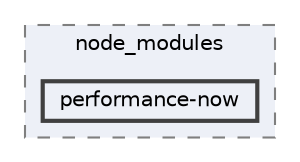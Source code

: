 digraph "pkiclassroomrescheduler/src/main/frontend/node_modules/performance-now"
{
 // LATEX_PDF_SIZE
  bgcolor="transparent";
  edge [fontname=Helvetica,fontsize=10,labelfontname=Helvetica,labelfontsize=10];
  node [fontname=Helvetica,fontsize=10,shape=box,height=0.2,width=0.4];
  compound=true
  subgraph clusterdir_72953eda66ccb3a2722c28e1c3e6c23b {
    graph [ bgcolor="#edf0f7", pencolor="grey50", label="node_modules", fontname=Helvetica,fontsize=10 style="filled,dashed", URL="dir_72953eda66ccb3a2722c28e1c3e6c23b.html",tooltip=""]
  dir_867cfadf0526952ed339615387cd28db [label="performance-now", fillcolor="#edf0f7", color="grey25", style="filled,bold", URL="dir_867cfadf0526952ed339615387cd28db.html",tooltip=""];
  }
}
